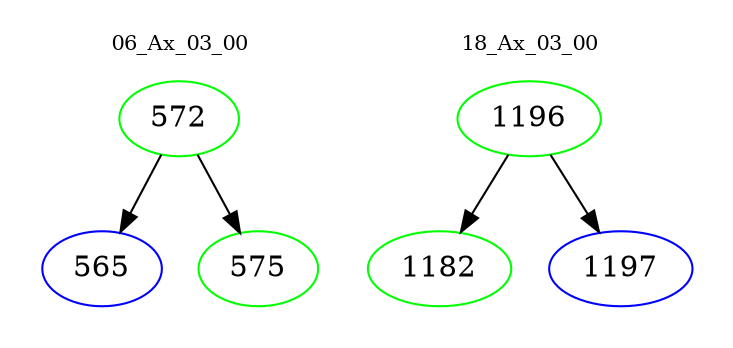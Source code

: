 digraph{
subgraph cluster_0 {
color = white
label = "06_Ax_03_00";
fontsize=10;
T0_572 [label="572", color="green"]
T0_572 -> T0_565 [color="black"]
T0_565 [label="565", color="blue"]
T0_572 -> T0_575 [color="black"]
T0_575 [label="575", color="green"]
}
subgraph cluster_1 {
color = white
label = "18_Ax_03_00";
fontsize=10;
T1_1196 [label="1196", color="green"]
T1_1196 -> T1_1182 [color="black"]
T1_1182 [label="1182", color="green"]
T1_1196 -> T1_1197 [color="black"]
T1_1197 [label="1197", color="blue"]
}
}
